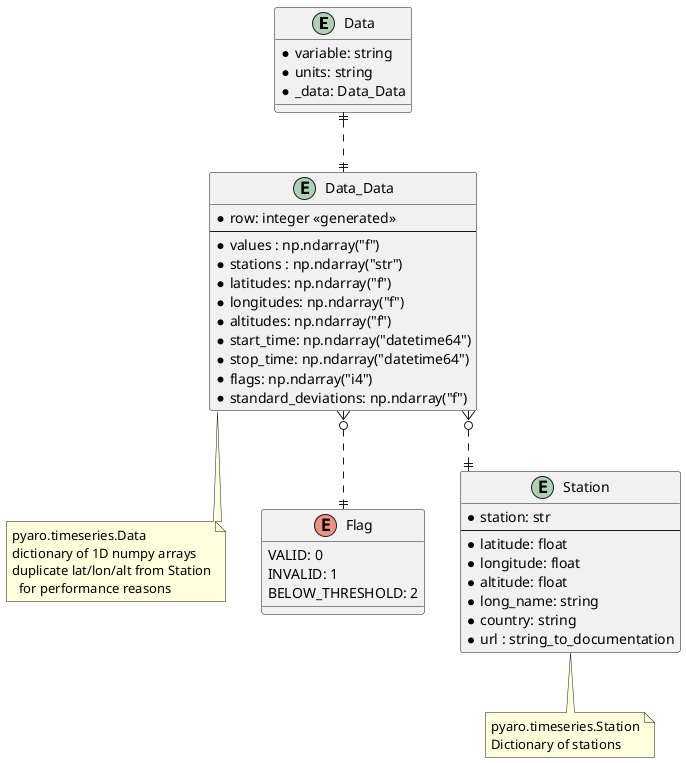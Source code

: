 @startuml
' hide the spot
' hide circle

' avoid problems with angled crows feet
skinparam linetype ortho

entity "Data" {
  *variable: string
  *units: string
  *_data: Data_Data
}

entity "Data_Data" {
  *row: integer <<generated>>
  --
  *values : np.ndarray("f")
  *stations : np.ndarray("str")
  *latitudes: np.ndarray("f")
  *longitudes: np.ndarray("f")
  *altitudes: np.ndarray("f")
  *start_time: np.ndarray("datetime64")
  *stop_time: np.ndarray("datetime64")
  *flags: np.ndarray("i4")
  *standard_deviations: np.ndarray("f")
}
note bottom of Data_Data
pyaro.timeseries.Data
dictionary of 1D numpy arrays
duplicate lat/lon/alt from Station
  for performance reasons
end note

enum "Flag" {
  VALID: 0
  INVALID: 1
  BELOW_THRESHOLD: 2
}

entity "Station" {
  *station: str
  --
  *latitude: float
  *longitude: float
  *altitude: float
  *long_name: string
  *country: string
  *url : string_to_documentation
}
note bottom of Station
pyaro.timeseries.Station
Dictionary of stations
end note

' entity "Variable" {
'   *variable: string
'   *units: string
' }
' note right of Variable
' Dictionary
' end note

Data ||..|| Data_Data
Data_Data }o..|| Station
Data_Data }o..|| Flag
' TimeseriesReaderData }o..|| Variable

@enduml
